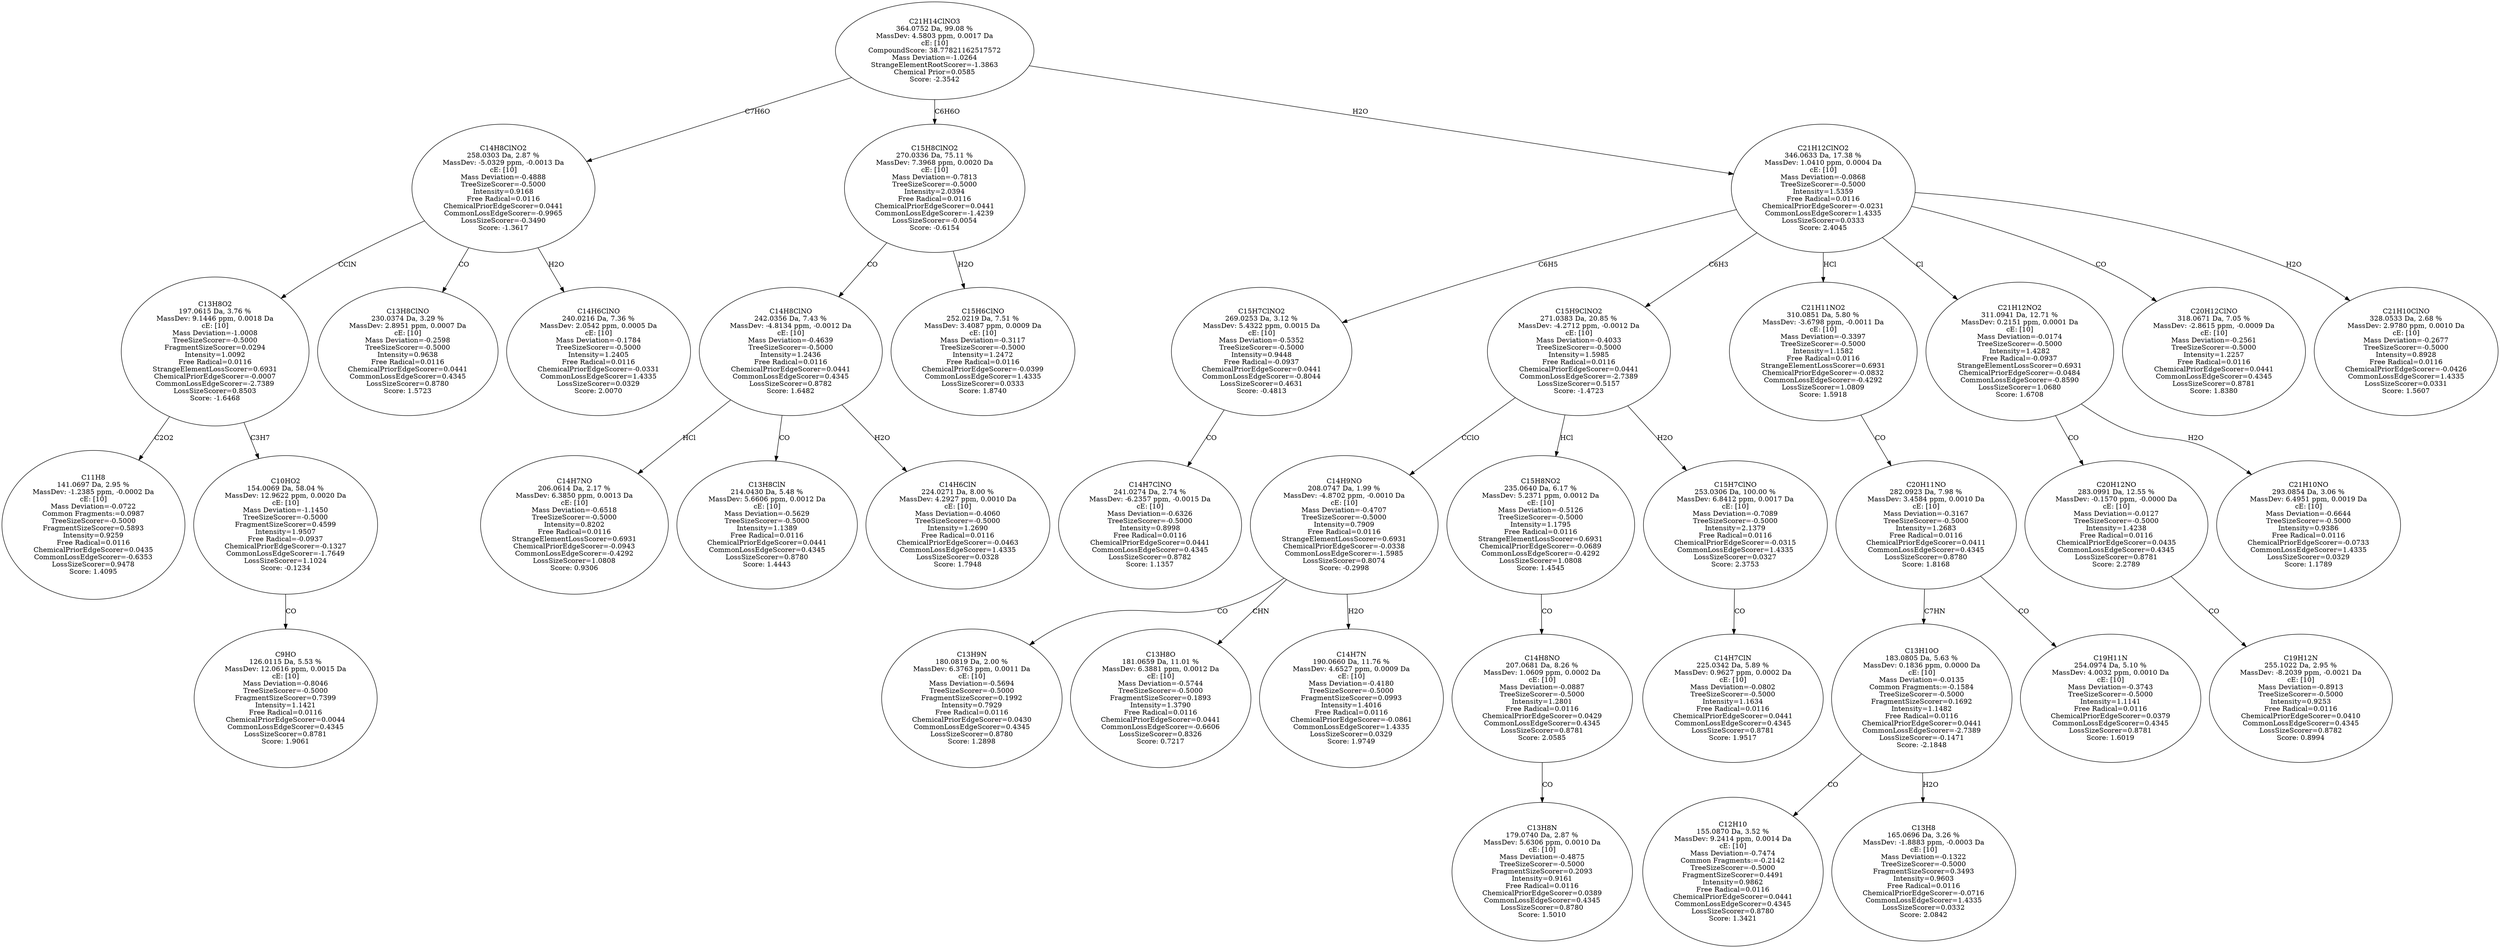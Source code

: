 strict digraph {
v1 [label="C11H8\n141.0697 Da, 2.95 %\nMassDev: -1.2385 ppm, -0.0002 Da\ncE: [10]\nMass Deviation=-0.0722\nCommon Fragments:=0.0987\nTreeSizeScorer=-0.5000\nFragmentSizeScorer=0.5893\nIntensity=0.9259\nFree Radical=0.0116\nChemicalPriorEdgeScorer=0.0435\nCommonLossEdgeScorer=-0.6353\nLossSizeScorer=0.9478\nScore: 1.4095"];
v2 [label="C9HO\n126.0115 Da, 5.53 %\nMassDev: 12.0616 ppm, 0.0015 Da\ncE: [10]\nMass Deviation=-0.8046\nTreeSizeScorer=-0.5000\nFragmentSizeScorer=0.7399\nIntensity=1.1421\nFree Radical=0.0116\nChemicalPriorEdgeScorer=0.0044\nCommonLossEdgeScorer=0.4345\nLossSizeScorer=0.8781\nScore: 1.9061"];
v3 [label="C10HO2\n154.0069 Da, 58.04 %\nMassDev: 12.9622 ppm, 0.0020 Da\ncE: [10]\nMass Deviation=-1.1450\nTreeSizeScorer=-0.5000\nFragmentSizeScorer=0.4599\nIntensity=1.9507\nFree Radical=-0.0937\nChemicalPriorEdgeScorer=-0.1327\nCommonLossEdgeScorer=-1.7649\nLossSizeScorer=1.1024\nScore: -0.1234"];
v4 [label="C13H8O2\n197.0615 Da, 3.76 %\nMassDev: 9.1446 ppm, 0.0018 Da\ncE: [10]\nMass Deviation=-1.0008\nTreeSizeScorer=-0.5000\nFragmentSizeScorer=0.0294\nIntensity=1.0092\nFree Radical=0.0116\nStrangeElementLossScorer=0.6931\nChemicalPriorEdgeScorer=-0.0007\nCommonLossEdgeScorer=-2.7389\nLossSizeScorer=0.8503\nScore: -1.6468"];
v5 [label="C13H8ClNO\n230.0374 Da, 3.29 %\nMassDev: 2.8951 ppm, 0.0007 Da\ncE: [10]\nMass Deviation=-0.2598\nTreeSizeScorer=-0.5000\nIntensity=0.9638\nFree Radical=0.0116\nChemicalPriorEdgeScorer=0.0441\nCommonLossEdgeScorer=0.4345\nLossSizeScorer=0.8780\nScore: 1.5723"];
v6 [label="C14H6ClNO\n240.0216 Da, 7.36 %\nMassDev: 2.0542 ppm, 0.0005 Da\ncE: [10]\nMass Deviation=-0.1784\nTreeSizeScorer=-0.5000\nIntensity=1.2405\nFree Radical=0.0116\nChemicalPriorEdgeScorer=-0.0331\nCommonLossEdgeScorer=1.4335\nLossSizeScorer=0.0329\nScore: 2.0070"];
v7 [label="C14H8ClNO2\n258.0303 Da, 2.87 %\nMassDev: -5.0329 ppm, -0.0013 Da\ncE: [10]\nMass Deviation=-0.4888\nTreeSizeScorer=-0.5000\nIntensity=0.9168\nFree Radical=0.0116\nChemicalPriorEdgeScorer=0.0441\nCommonLossEdgeScorer=-0.9965\nLossSizeScorer=-0.3490\nScore: -1.3617"];
v8 [label="C14H7NO\n206.0614 Da, 2.17 %\nMassDev: 6.3850 ppm, 0.0013 Da\ncE: [10]\nMass Deviation=-0.6518\nTreeSizeScorer=-0.5000\nIntensity=0.8202\nFree Radical=0.0116\nStrangeElementLossScorer=0.6931\nChemicalPriorEdgeScorer=-0.0943\nCommonLossEdgeScorer=-0.4292\nLossSizeScorer=1.0808\nScore: 0.9306"];
v9 [label="C13H8ClN\n214.0430 Da, 5.48 %\nMassDev: 5.6606 ppm, 0.0012 Da\ncE: [10]\nMass Deviation=-0.5629\nTreeSizeScorer=-0.5000\nIntensity=1.1389\nFree Radical=0.0116\nChemicalPriorEdgeScorer=0.0441\nCommonLossEdgeScorer=0.4345\nLossSizeScorer=0.8780\nScore: 1.4443"];
v10 [label="C14H6ClN\n224.0271 Da, 8.00 %\nMassDev: 4.2927 ppm, 0.0010 Da\ncE: [10]\nMass Deviation=-0.4060\nTreeSizeScorer=-0.5000\nIntensity=1.2690\nFree Radical=0.0116\nChemicalPriorEdgeScorer=-0.0463\nCommonLossEdgeScorer=1.4335\nLossSizeScorer=0.0328\nScore: 1.7948"];
v11 [label="C14H8ClNO\n242.0356 Da, 7.43 %\nMassDev: -4.8134 ppm, -0.0012 Da\ncE: [10]\nMass Deviation=-0.4639\nTreeSizeScorer=-0.5000\nIntensity=1.2436\nFree Radical=0.0116\nChemicalPriorEdgeScorer=0.0441\nCommonLossEdgeScorer=0.4345\nLossSizeScorer=0.8782\nScore: 1.6482"];
v12 [label="C15H6ClNO\n252.0219 Da, 7.51 %\nMassDev: 3.4087 ppm, 0.0009 Da\ncE: [10]\nMass Deviation=-0.3117\nTreeSizeScorer=-0.5000\nIntensity=1.2472\nFree Radical=0.0116\nChemicalPriorEdgeScorer=-0.0399\nCommonLossEdgeScorer=1.4335\nLossSizeScorer=0.0333\nScore: 1.8740"];
v13 [label="C15H8ClNO2\n270.0336 Da, 75.11 %\nMassDev: 7.3968 ppm, 0.0020 Da\ncE: [10]\nMass Deviation=-0.7813\nTreeSizeScorer=-0.5000\nIntensity=2.0394\nFree Radical=0.0116\nChemicalPriorEdgeScorer=0.0441\nCommonLossEdgeScorer=-1.4239\nLossSizeScorer=-0.0054\nScore: -0.6154"];
v14 [label="C14H7ClNO\n241.0274 Da, 2.74 %\nMassDev: -6.2357 ppm, -0.0015 Da\ncE: [10]\nMass Deviation=-0.6326\nTreeSizeScorer=-0.5000\nIntensity=0.8998\nFree Radical=0.0116\nChemicalPriorEdgeScorer=0.0441\nCommonLossEdgeScorer=0.4345\nLossSizeScorer=0.8782\nScore: 1.1357"];
v15 [label="C15H7ClNO2\n269.0253 Da, 3.12 %\nMassDev: 5.4322 ppm, 0.0015 Da\ncE: [10]\nMass Deviation=-0.5352\nTreeSizeScorer=-0.5000\nIntensity=0.9448\nFree Radical=-0.0937\nChemicalPriorEdgeScorer=0.0441\nCommonLossEdgeScorer=-0.8044\nLossSizeScorer=0.4631\nScore: -0.4813"];
v16 [label="C13H9N\n180.0819 Da, 2.00 %\nMassDev: 6.3763 ppm, 0.0011 Da\ncE: [10]\nMass Deviation=-0.5694\nTreeSizeScorer=-0.5000\nFragmentSizeScorer=0.1992\nIntensity=0.7929\nFree Radical=0.0116\nChemicalPriorEdgeScorer=0.0430\nCommonLossEdgeScorer=0.4345\nLossSizeScorer=0.8780\nScore: 1.2898"];
v17 [label="C13H8O\n181.0659 Da, 11.01 %\nMassDev: 6.3881 ppm, 0.0012 Da\ncE: [10]\nMass Deviation=-0.5744\nTreeSizeScorer=-0.5000\nFragmentSizeScorer=0.1893\nIntensity=1.3790\nFree Radical=0.0116\nChemicalPriorEdgeScorer=0.0441\nCommonLossEdgeScorer=-0.6606\nLossSizeScorer=0.8326\nScore: 0.7217"];
v18 [label="C14H7N\n190.0660 Da, 11.76 %\nMassDev: 4.6527 ppm, 0.0009 Da\ncE: [10]\nMass Deviation=-0.4180\nTreeSizeScorer=-0.5000\nFragmentSizeScorer=0.0993\nIntensity=1.4016\nFree Radical=0.0116\nChemicalPriorEdgeScorer=-0.0861\nCommonLossEdgeScorer=1.4335\nLossSizeScorer=0.0329\nScore: 1.9749"];
v19 [label="C14H9NO\n208.0747 Da, 1.99 %\nMassDev: -4.8702 ppm, -0.0010 Da\ncE: [10]\nMass Deviation=-0.4707\nTreeSizeScorer=-0.5000\nIntensity=0.7909\nFree Radical=0.0116\nStrangeElementLossScorer=0.6931\nChemicalPriorEdgeScorer=-0.0338\nCommonLossEdgeScorer=-1.5985\nLossSizeScorer=0.8074\nScore: -0.2998"];
v20 [label="C13H8N\n179.0740 Da, 2.87 %\nMassDev: 5.6306 ppm, 0.0010 Da\ncE: [10]\nMass Deviation=-0.4875\nTreeSizeScorer=-0.5000\nFragmentSizeScorer=0.2093\nIntensity=0.9161\nFree Radical=0.0116\nChemicalPriorEdgeScorer=0.0389\nCommonLossEdgeScorer=0.4345\nLossSizeScorer=0.8780\nScore: 1.5010"];
v21 [label="C14H8NO\n207.0681 Da, 8.26 %\nMassDev: 1.0609 ppm, 0.0002 Da\ncE: [10]\nMass Deviation=-0.0887\nTreeSizeScorer=-0.5000\nIntensity=1.2801\nFree Radical=0.0116\nChemicalPriorEdgeScorer=0.0429\nCommonLossEdgeScorer=0.4345\nLossSizeScorer=0.8781\nScore: 2.0585"];
v22 [label="C15H8NO2\n235.0640 Da, 6.17 %\nMassDev: 5.2371 ppm, 0.0012 Da\ncE: [10]\nMass Deviation=-0.5126\nTreeSizeScorer=-0.5000\nIntensity=1.1795\nFree Radical=0.0116\nStrangeElementLossScorer=0.6931\nChemicalPriorEdgeScorer=-0.0689\nCommonLossEdgeScorer=-0.4292\nLossSizeScorer=1.0808\nScore: 1.4545"];
v23 [label="C14H7ClN\n225.0342 Da, 5.89 %\nMassDev: 0.9627 ppm, 0.0002 Da\ncE: [10]\nMass Deviation=-0.0802\nTreeSizeScorer=-0.5000\nIntensity=1.1634\nFree Radical=0.0116\nChemicalPriorEdgeScorer=0.0441\nCommonLossEdgeScorer=0.4345\nLossSizeScorer=0.8781\nScore: 1.9517"];
v24 [label="C15H7ClNO\n253.0306 Da, 100.00 %\nMassDev: 6.8412 ppm, 0.0017 Da\ncE: [10]\nMass Deviation=-0.7089\nTreeSizeScorer=-0.5000\nIntensity=2.1379\nFree Radical=0.0116\nChemicalPriorEdgeScorer=-0.0315\nCommonLossEdgeScorer=1.4335\nLossSizeScorer=0.0327\nScore: 2.3753"];
v25 [label="C15H9ClNO2\n271.0383 Da, 20.85 %\nMassDev: -4.2712 ppm, -0.0012 Da\ncE: [10]\nMass Deviation=-0.4033\nTreeSizeScorer=-0.5000\nIntensity=1.5985\nFree Radical=0.0116\nChemicalPriorEdgeScorer=0.0441\nCommonLossEdgeScorer=-2.7389\nLossSizeScorer=0.5157\nScore: -1.4723"];
v26 [label="C12H10\n155.0870 Da, 3.52 %\nMassDev: 9.2414 ppm, 0.0014 Da\ncE: [10]\nMass Deviation=-0.7474\nCommon Fragments:=-0.2142\nTreeSizeScorer=-0.5000\nFragmentSizeScorer=0.4491\nIntensity=0.9862\nFree Radical=0.0116\nChemicalPriorEdgeScorer=0.0441\nCommonLossEdgeScorer=0.4345\nLossSizeScorer=0.8780\nScore: 1.3421"];
v27 [label="C13H8\n165.0696 Da, 3.26 %\nMassDev: -1.8883 ppm, -0.0003 Da\ncE: [10]\nMass Deviation=-0.1322\nTreeSizeScorer=-0.5000\nFragmentSizeScorer=0.3493\nIntensity=0.9603\nFree Radical=0.0116\nChemicalPriorEdgeScorer=-0.0716\nCommonLossEdgeScorer=1.4335\nLossSizeScorer=0.0332\nScore: 2.0842"];
v28 [label="C13H10O\n183.0805 Da, 5.63 %\nMassDev: 0.1836 ppm, 0.0000 Da\ncE: [10]\nMass Deviation=-0.0135\nCommon Fragments:=-0.1584\nTreeSizeScorer=-0.5000\nFragmentSizeScorer=0.1692\nIntensity=1.1482\nFree Radical=0.0116\nChemicalPriorEdgeScorer=0.0441\nCommonLossEdgeScorer=-2.7389\nLossSizeScorer=-0.1471\nScore: -2.1848"];
v29 [label="C19H11N\n254.0974 Da, 5.10 %\nMassDev: 4.0032 ppm, 0.0010 Da\ncE: [10]\nMass Deviation=-0.3743\nTreeSizeScorer=-0.5000\nIntensity=1.1141\nFree Radical=0.0116\nChemicalPriorEdgeScorer=0.0379\nCommonLossEdgeScorer=0.4345\nLossSizeScorer=0.8781\nScore: 1.6019"];
v30 [label="C20H11NO\n282.0923 Da, 7.98 %\nMassDev: 3.4584 ppm, 0.0010 Da\ncE: [10]\nMass Deviation=-0.3167\nTreeSizeScorer=-0.5000\nIntensity=1.2683\nFree Radical=0.0116\nChemicalPriorEdgeScorer=0.0411\nCommonLossEdgeScorer=0.4345\nLossSizeScorer=0.8780\nScore: 1.8168"];
v31 [label="C21H11NO2\n310.0851 Da, 5.80 %\nMassDev: -3.6798 ppm, -0.0011 Da\ncE: [10]\nMass Deviation=-0.3397\nTreeSizeScorer=-0.5000\nIntensity=1.1582\nFree Radical=0.0116\nStrangeElementLossScorer=0.6931\nChemicalPriorEdgeScorer=-0.0832\nCommonLossEdgeScorer=-0.4292\nLossSizeScorer=1.0809\nScore: 1.5918"];
v32 [label="C19H12N\n255.1022 Da, 2.95 %\nMassDev: -8.2039 ppm, -0.0021 Da\ncE: [10]\nMass Deviation=-0.8913\nTreeSizeScorer=-0.5000\nIntensity=0.9253\nFree Radical=0.0116\nChemicalPriorEdgeScorer=0.0410\nCommonLossEdgeScorer=0.4345\nLossSizeScorer=0.8782\nScore: 0.8994"];
v33 [label="C20H12NO\n283.0991 Da, 12.55 %\nMassDev: -0.1570 ppm, -0.0000 Da\ncE: [10]\nMass Deviation=-0.0127\nTreeSizeScorer=-0.5000\nIntensity=1.4238\nFree Radical=0.0116\nChemicalPriorEdgeScorer=0.0435\nCommonLossEdgeScorer=0.4345\nLossSizeScorer=0.8781\nScore: 2.2789"];
v34 [label="C21H10NO\n293.0854 Da, 3.06 %\nMassDev: 6.4951 ppm, 0.0019 Da\ncE: [10]\nMass Deviation=-0.6644\nTreeSizeScorer=-0.5000\nIntensity=0.9386\nFree Radical=0.0116\nChemicalPriorEdgeScorer=-0.0733\nCommonLossEdgeScorer=1.4335\nLossSizeScorer=0.0329\nScore: 1.1789"];
v35 [label="C21H12NO2\n311.0941 Da, 12.71 %\nMassDev: 0.2151 ppm, 0.0001 Da\ncE: [10]\nMass Deviation=-0.0174\nTreeSizeScorer=-0.5000\nIntensity=1.4282\nFree Radical=-0.0937\nStrangeElementLossScorer=0.6931\nChemicalPriorEdgeScorer=-0.0484\nCommonLossEdgeScorer=-0.8590\nLossSizeScorer=1.0680\nScore: 1.6708"];
v36 [label="C20H12ClNO\n318.0671 Da, 7.05 %\nMassDev: -2.8615 ppm, -0.0009 Da\ncE: [10]\nMass Deviation=-0.2561\nTreeSizeScorer=-0.5000\nIntensity=1.2257\nFree Radical=0.0116\nChemicalPriorEdgeScorer=0.0441\nCommonLossEdgeScorer=0.4345\nLossSizeScorer=0.8781\nScore: 1.8380"];
v37 [label="C21H10ClNO\n328.0533 Da, 2.68 %\nMassDev: 2.9780 ppm, 0.0010 Da\ncE: [10]\nMass Deviation=-0.2677\nTreeSizeScorer=-0.5000\nIntensity=0.8928\nFree Radical=0.0116\nChemicalPriorEdgeScorer=-0.0426\nCommonLossEdgeScorer=1.4335\nLossSizeScorer=0.0331\nScore: 1.5607"];
v38 [label="C21H12ClNO2\n346.0633 Da, 17.38 %\nMassDev: 1.0410 ppm, 0.0004 Da\ncE: [10]\nMass Deviation=-0.0868\nTreeSizeScorer=-0.5000\nIntensity=1.5359\nFree Radical=0.0116\nChemicalPriorEdgeScorer=-0.0231\nCommonLossEdgeScorer=1.4335\nLossSizeScorer=0.0333\nScore: 2.4045"];
v39 [label="C21H14ClNO3\n364.0752 Da, 99.08 %\nMassDev: 4.5803 ppm, 0.0017 Da\ncE: [10]\nCompoundScore: 38.77821162517572\nMass Deviation=-1.0264\nStrangeElementRootScorer=-1.3863\nChemical Prior=0.0585\nScore: -2.3542"];
v4 -> v1 [label="C2O2"];
v3 -> v2 [label="CO"];
v4 -> v3 [label="C3H7"];
v7 -> v4 [label="CClN"];
v7 -> v5 [label="CO"];
v7 -> v6 [label="H2O"];
v39 -> v7 [label="C7H6O"];
v11 -> v8 [label="HCl"];
v11 -> v9 [label="CO"];
v11 -> v10 [label="H2O"];
v13 -> v11 [label="CO"];
v13 -> v12 [label="H2O"];
v39 -> v13 [label="C6H6O"];
v15 -> v14 [label="CO"];
v38 -> v15 [label="C6H5"];
v19 -> v16 [label="CO"];
v19 -> v17 [label="CHN"];
v19 -> v18 [label="H2O"];
v25 -> v19 [label="CClO"];
v21 -> v20 [label="CO"];
v22 -> v21 [label="CO"];
v25 -> v22 [label="HCl"];
v24 -> v23 [label="CO"];
v25 -> v24 [label="H2O"];
v38 -> v25 [label="C6H3"];
v28 -> v26 [label="CO"];
v28 -> v27 [label="H2O"];
v30 -> v28 [label="C7HN"];
v30 -> v29 [label="CO"];
v31 -> v30 [label="CO"];
v38 -> v31 [label="HCl"];
v33 -> v32 [label="CO"];
v35 -> v33 [label="CO"];
v35 -> v34 [label="H2O"];
v38 -> v35 [label="Cl"];
v38 -> v36 [label="CO"];
v38 -> v37 [label="H2O"];
v39 -> v38 [label="H2O"];
}